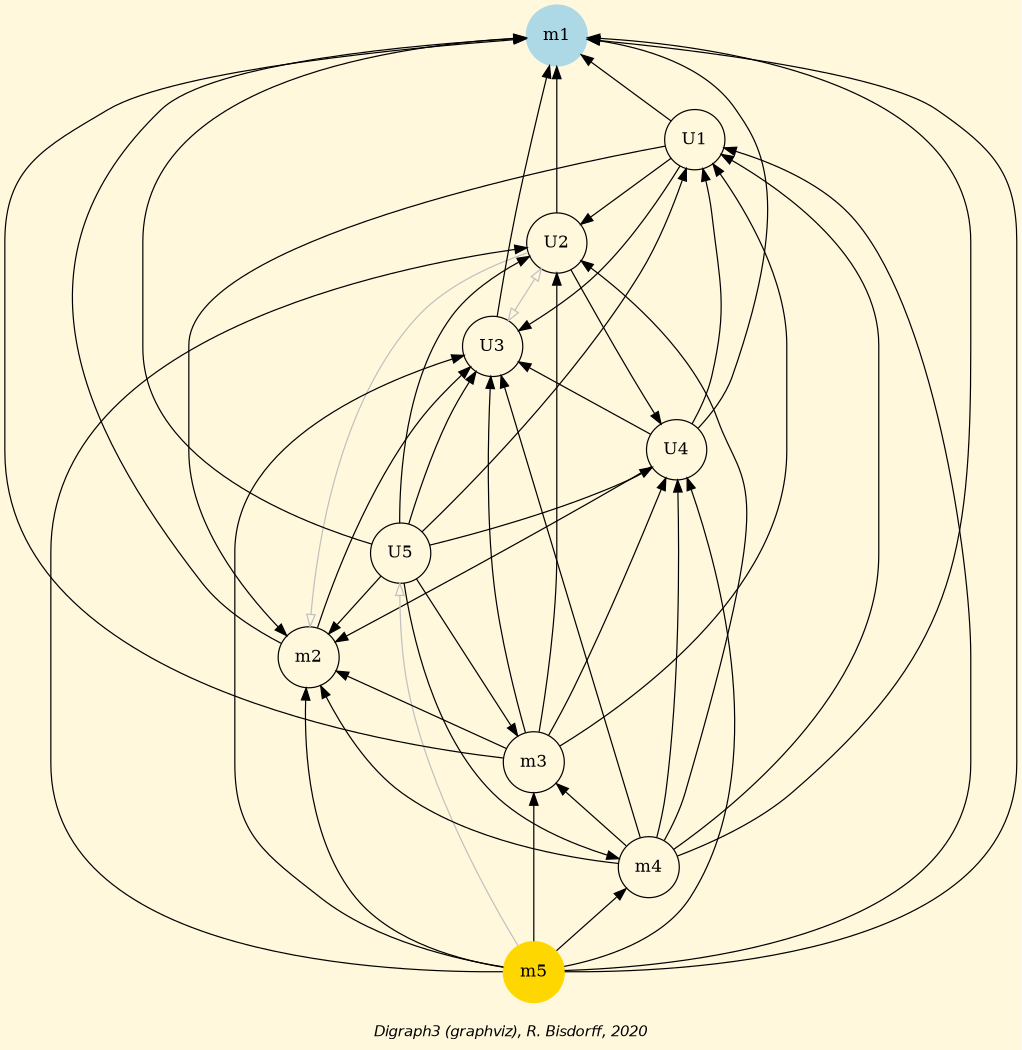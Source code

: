digraph G {
graph [ bgcolor = cornsilk, fontname = "Helvetica-Oblique",
 fontsize = 12,
 label = "\nDigraph3 (graphviz), R. Bisdorff, 2020", size="7,7"];
n1 [shape = "circle", label = "U1"];
n2 [shape = "circle", label = "U2"];
n3 [shape = "circle", label = "U3"];
n4 [shape = "circle", label = "U4"];
n5 [shape = "circle", label = "U5"];
n6 [shape = "circle", label = "m1", style = "filled", color = lightblue];
n7 [shape = "circle", label = "m2"];
n8 [shape = "circle", label = "m3"];
n9 [shape = "circle", label = "m4"];
n10 [shape = "circle", label = "m5", style = "filled", color = gold];
n1-> n2 [dir=forward, color=black] ;
n1-> n3 [dir=forward, color=black] ;
n1-> n4 [dir=back, color=black] ;
n1-> n5 [dir=back, color=black] ;
n1-> n6 [dir=forward, color=black] ;
n1-> n7 [dir=forward, color=black] ;
n1-> n8 [dir=back, color=black] ;
n1-> n9 [dir=back, color=black] ;
n1-> n10 [dir=back, color=black] ;
n2-> n3 [dir=both, color=grey, arrowhead=empty, arrowtail=empty] ;
n2-> n4 [dir=forward, color=black] ;
n2-> n5 [dir=back, color=black] ;
n2-> n6 [dir=forward, color=black] ;
n2-> n7 [dir=forward, color=grey, arrowhead=empty] ;
n2-> n8 [dir=back, color=black] ;
n2-> n9 [dir=back, color=black] ;
n2-> n10 [dir=back, color=black] ;
n3-> n4 [dir=back, color=black] ;
n3-> n5 [dir=back, color=black] ;
n3-> n6 [dir=forward, color=black] ;
n3-> n7 [dir=back, color=black] ;
n3-> n8 [dir=back, color=black] ;
n3-> n9 [dir=back, color=black] ;
n3-> n10 [dir=back, color=black] ;
n4-> n5 [dir=back, color=black] ;
n4-> n6 [dir=forward, color=black] ;
n4-> n7 [dir=forward, color=black] ;
n4-> n8 [dir=back, color=black] ;
n4-> n9 [dir=back, color=black] ;
n4-> n10 [dir=back, color=black] ;
n5-> n6 [dir=forward, color=black] ;
n5-> n7 [dir=forward, color=black] ;
n5-> n8 [dir=forward, color=black] ;
n5-> n9 [dir=forward, color=black] ;
n5-> n10 [dir=back, color=grey, arrowtail=empty] ;
n6-> n7 [dir=back, color=black] ;
n6-> n8 [dir=back, color=black] ;
n6-> n9 [dir=back, color=black] ;
n6-> n10 [dir=back, color=black] ;
n7-> n8 [dir=back, color=black] ;
n7-> n9 [dir=back, color=black] ;
n7-> n10 [dir=back, color=black] ;
n8-> n9 [dir=back, color=black] ;
n8-> n10 [dir=back, color=black] ;
n9-> n10 [dir=back, color=black] ;
{rank=max; n10 }
{rank=min; n6 }
}
